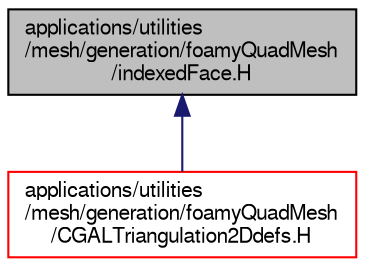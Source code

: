 digraph "applications/utilities/mesh/generation/foamyQuadMesh/indexedFace.H"
{
  bgcolor="transparent";
  edge [fontname="FreeSans",fontsize="10",labelfontname="FreeSans",labelfontsize="10"];
  node [fontname="FreeSans",fontsize="10",shape=record];
  Node5 [label="applications/utilities\l/mesh/generation/foamyQuadMesh\l/indexedFace.H",height=0.2,width=0.4,color="black", fillcolor="grey75", style="filled", fontcolor="black"];
  Node5 -> Node6 [dir="back",color="midnightblue",fontsize="10",style="solid",fontname="FreeSans"];
  Node6 [label="applications/utilities\l/mesh/generation/foamyQuadMesh\l/CGALTriangulation2Ddefs.H",height=0.2,width=0.4,color="red",URL="$a18443.html",tooltip="CGAL data structures used for 2D Delaunay meshing. "];
}
